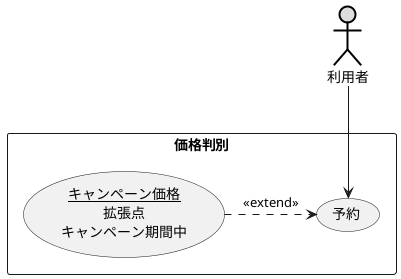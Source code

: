 @startuml ユースケース図
     actor 利用者 as u1 #DDDDDD;line:black;line.bold;
rectangle 価格判別 {
usecase 予約 as a1
usecase (<u>キャンペーン価格</u>\n拡張点\nキャンペーン期間中) as a2
}
u1-->a1
a2 .>(a1) : <<extend>>
@enduml
